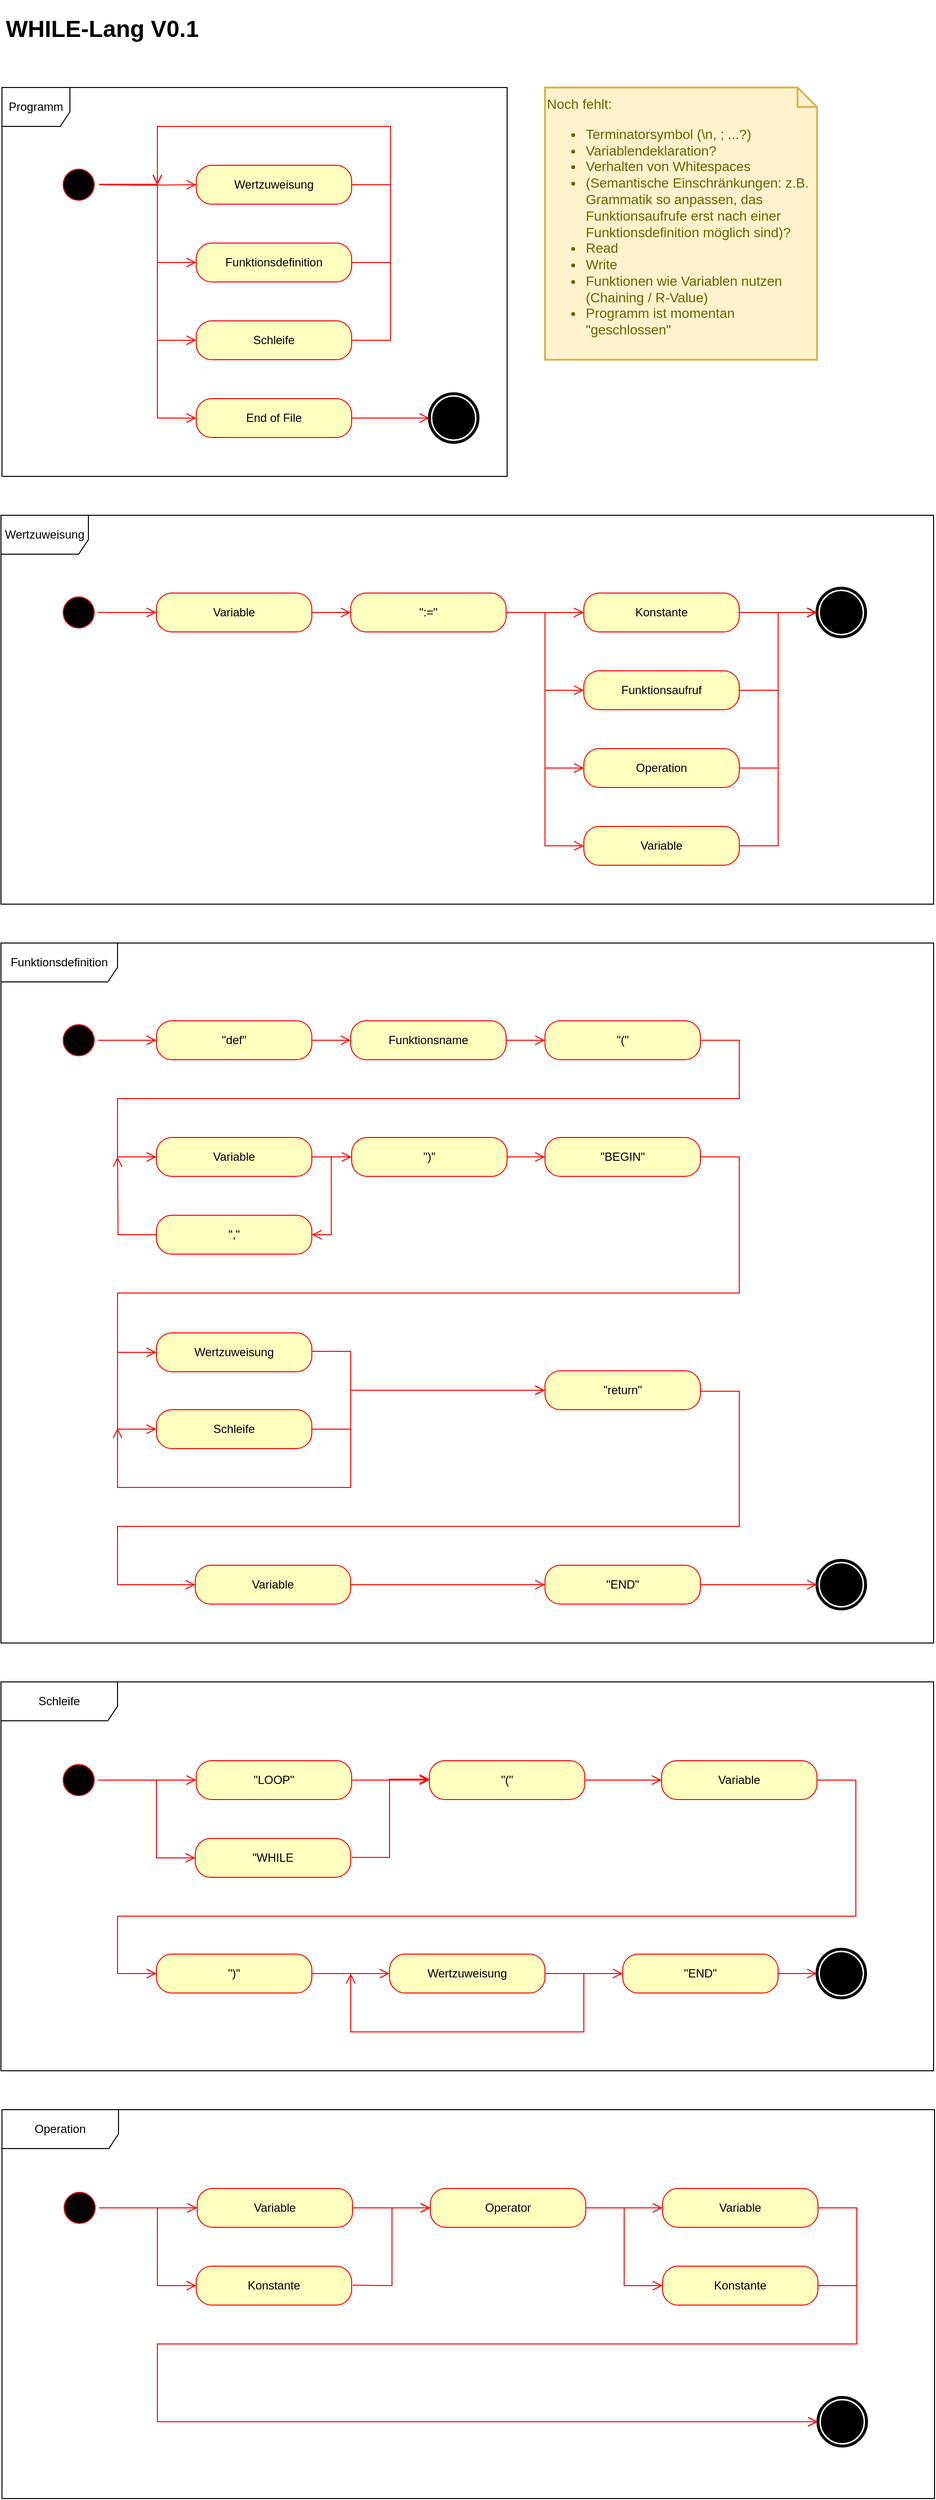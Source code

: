 <mxfile version="17.2.4" type="device"><diagram name="Page-1" id="58cdce13-f638-feb5-8d6f-7d28b1aa9fa0"><mxGraphModel dx="1422" dy="865" grid="1" gridSize="10" guides="1" tooltips="1" connect="1" arrows="1" fold="1" page="1" pageScale="1" pageWidth="1169" pageHeight="827" background="none" math="0" shadow="0"><root><mxCell id="0"/><mxCell id="1" parent="0"/><mxCell id="zh0tSow0Wh4niKtze_HO-33" value="&lt;div&gt;Programm&lt;/div&gt;" style="shape=umlFrame;whiteSpace=wrap;html=1;width=70;height=40;" parent="1" vertex="1"><mxGeometry x="121" y="120" width="520" height="400" as="geometry"/></mxCell><mxCell id="zh0tSow0Wh4niKtze_HO-47" value="Noch fehlt:&lt;ul&gt;&lt;li&gt;Terminatorsymbol (\n, ; ...?)&lt;/li&gt;&lt;li&gt;Variablendeklaration?&lt;/li&gt;&lt;li&gt;Verhalten von Whitespaces&lt;/li&gt;&lt;li&gt;(Semantische Einschränkungen: z.B. Grammatik so anpassen, das Funktionsaufrufe erst nach einer Funktionsdefinition möglich sind)?&lt;/li&gt;&lt;li&gt;Read&lt;/li&gt;&lt;li&gt;Write&lt;/li&gt;&lt;li&gt;Funktionen wie Variablen nutzen (Chaining / R-Value)&lt;/li&gt;&lt;li&gt;Programm ist momentan &quot;geschlossen&quot;&lt;br&gt;&lt;/li&gt;&lt;/ul&gt;" style="shape=note;strokeWidth=2;fontSize=14;size=20;whiteSpace=wrap;html=1;fillColor=#fff2cc;strokeColor=#d6b656;fontColor=#666600;align=left;" parent="1" vertex="1"><mxGeometry x="680" y="120" width="280" height="280" as="geometry"/></mxCell><mxCell id="zh0tSow0Wh4niKtze_HO-64" value="Wertzuweisung" style="shape=umlFrame;whiteSpace=wrap;html=1;width=90;height=40;" parent="1" vertex="1"><mxGeometry x="120" y="560" width="960" height="400" as="geometry"/></mxCell><mxCell id="zh0tSow0Wh4niKtze_HO-184" value="Operation" style="shape=umlFrame;whiteSpace=wrap;html=1;width=120;height=40;" parent="1" vertex="1"><mxGeometry x="121" y="2200" width="960" height="400" as="geometry"/></mxCell><mxCell id="4-tbesmoEf-cC088gbHO-1" value="Schleife" style="shape=umlFrame;whiteSpace=wrap;html=1;width=120;height=40;" parent="1" vertex="1"><mxGeometry x="120" y="1760" width="960" height="400" as="geometry"/></mxCell><mxCell id="4-tbesmoEf-cC088gbHO-8" value="Funktionsdefinition" style="shape=umlFrame;whiteSpace=wrap;html=1;width=120;height=40;" parent="1" vertex="1"><mxGeometry x="120" y="1000" width="960" height="720" as="geometry"/></mxCell><mxCell id="4-tbesmoEf-cC088gbHO-9" value="" style="ellipse;html=1;shape=startState;fillColor=#000000;strokeColor=#ff0000;rounded=1;shadow=0;comic=0;labelBackgroundColor=none;fontFamily=Verdana;fontSize=12;fontColor=#000000;align=center;direction=south;" parent="1" vertex="1"><mxGeometry x="180" y="1080" width="40" height="40" as="geometry"/></mxCell><mxCell id="4-tbesmoEf-cC088gbHO-10" value="&quot;def&quot;" style="rounded=1;whiteSpace=wrap;html=1;arcSize=40;fontColor=#000000;fillColor=#ffffc0;strokeColor=#ff0000;" parent="1" vertex="1"><mxGeometry x="280" y="1080" width="160" height="40" as="geometry"/></mxCell><mxCell id="4-tbesmoEf-cC088gbHO-11" value="" style="edgeStyle=orthogonalEdgeStyle;html=1;verticalAlign=bottom;endArrow=open;endSize=8;strokeColor=#ff0000;rounded=0;entryX=0;entryY=0.5;entryDx=0;entryDy=0;exitX=0.5;exitY=0;exitDx=0;exitDy=0;" parent="1" source="4-tbesmoEf-cC088gbHO-9" target="4-tbesmoEf-cC088gbHO-10" edge="1"><mxGeometry relative="1" as="geometry"><mxPoint x="370" y="1200" as="targetPoint"/><mxPoint x="250" y="1100" as="sourcePoint"/></mxGeometry></mxCell><mxCell id="4-tbesmoEf-cC088gbHO-12" value="Funktionsname" style="rounded=1;whiteSpace=wrap;html=1;arcSize=40;fontColor=#000000;fillColor=#ffffc0;strokeColor=#ff0000;" parent="1" vertex="1"><mxGeometry x="480" y="1080" width="160" height="40" as="geometry"/></mxCell><mxCell id="4-tbesmoEf-cC088gbHO-13" value="" style="edgeStyle=orthogonalEdgeStyle;html=1;verticalAlign=bottom;endArrow=open;endSize=8;strokeColor=#ff0000;rounded=0;entryX=0;entryY=0.5;entryDx=0;entryDy=0;exitX=1;exitY=0.5;exitDx=0;exitDy=0;" parent="1" source="4-tbesmoEf-cC088gbHO-10" target="4-tbesmoEf-cC088gbHO-12" edge="1"><mxGeometry relative="1" as="geometry"><mxPoint x="290" y="1110" as="targetPoint"/><mxPoint x="190" y="1110" as="sourcePoint"/></mxGeometry></mxCell><mxCell id="4-tbesmoEf-cC088gbHO-14" value="&quot;(&quot;" style="rounded=1;whiteSpace=wrap;html=1;arcSize=40;fontColor=#000000;fillColor=#ffffc0;strokeColor=#ff0000;" parent="1" vertex="1"><mxGeometry x="680" y="1080" width="160" height="40" as="geometry"/></mxCell><mxCell id="4-tbesmoEf-cC088gbHO-15" value="" style="edgeStyle=orthogonalEdgeStyle;html=1;verticalAlign=bottom;endArrow=open;endSize=8;strokeColor=#ff0000;rounded=0;entryX=0;entryY=0.5;entryDx=0;entryDy=0;exitX=1;exitY=0.5;exitDx=0;exitDy=0;" parent="1" source="4-tbesmoEf-cC088gbHO-12" target="4-tbesmoEf-cC088gbHO-14" edge="1"><mxGeometry relative="1" as="geometry"><mxPoint x="290" y="1110" as="targetPoint"/><mxPoint x="190" y="1110" as="sourcePoint"/></mxGeometry></mxCell><mxCell id="4-tbesmoEf-cC088gbHO-16" value="" style="edgeStyle=orthogonalEdgeStyle;html=1;verticalAlign=bottom;endArrow=open;endSize=8;strokeColor=#ff0000;rounded=0;entryX=0;entryY=0.5;entryDx=0;entryDy=0;exitX=1;exitY=0.5;exitDx=0;exitDy=0;" parent="1" source="4-tbesmoEf-cC088gbHO-14" edge="1"><mxGeometry relative="1" as="geometry"><mxPoint x="280" y="1220" as="targetPoint"/><mxPoint x="650" y="1110" as="sourcePoint"/><Array as="points"><mxPoint x="880" y="1100"/><mxPoint x="880" y="1160"/><mxPoint x="240" y="1160"/><mxPoint x="240" y="1220"/></Array></mxGeometry></mxCell><mxCell id="4-tbesmoEf-cC088gbHO-17" value="&quot;BEGIN&quot;" style="rounded=1;whiteSpace=wrap;html=1;arcSize=40;fontColor=#000000;fillColor=#ffffc0;strokeColor=#ff0000;" parent="1" vertex="1"><mxGeometry x="680" y="1200" width="160" height="40" as="geometry"/></mxCell><mxCell id="4-tbesmoEf-cC088gbHO-18" value="Wertzuweisung" style="rounded=1;whiteSpace=wrap;html=1;arcSize=40;fontColor=#000000;fillColor=#ffffc0;strokeColor=#ff0000;" parent="1" vertex="1"><mxGeometry x="280" y="1401" width="160" height="40" as="geometry"/></mxCell><mxCell id="4-tbesmoEf-cC088gbHO-19" value="&quot;END&quot;" style="rounded=1;whiteSpace=wrap;html=1;arcSize=40;fontColor=#000000;fillColor=#ffffc0;strokeColor=#ff0000;" parent="1" vertex="1"><mxGeometry x="680" y="1640" width="160" height="40" as="geometry"/></mxCell><mxCell id="4-tbesmoEf-cC088gbHO-20" value="" style="edgeStyle=orthogonalEdgeStyle;html=1;verticalAlign=bottom;endArrow=open;endSize=8;strokeColor=#ff0000;rounded=0;entryX=0;entryY=0.5;entryDx=0;entryDy=0;exitX=1;exitY=0.5;exitDx=0;exitDy=0;" parent="1" source="4-tbesmoEf-cC088gbHO-17" target="4-tbesmoEf-cC088gbHO-18" edge="1"><mxGeometry relative="1" as="geometry"><mxPoint x="690" y="1190" as="targetPoint"/><mxPoint x="650" y="1190" as="sourcePoint"/><Array as="points"><mxPoint x="880" y="1220"/><mxPoint x="880" y="1360"/><mxPoint x="240" y="1360"/><mxPoint x="240" y="1421"/></Array></mxGeometry></mxCell><mxCell id="4-tbesmoEf-cC088gbHO-21" value="Schleife" style="rounded=1;whiteSpace=wrap;html=1;arcSize=40;fontColor=#000000;fillColor=#ffffc0;strokeColor=#ff0000;" parent="1" vertex="1"><mxGeometry x="280" y="1480" width="160" height="40" as="geometry"/></mxCell><mxCell id="4-tbesmoEf-cC088gbHO-22" value="" style="edgeStyle=orthogonalEdgeStyle;html=1;verticalAlign=bottom;endArrow=open;endSize=8;strokeColor=#ff0000;rounded=0;entryX=0;entryY=0.5;entryDx=0;entryDy=0;exitX=1;exitY=0.5;exitDx=0;exitDy=0;" parent="1" source="4-tbesmoEf-cC088gbHO-17" target="4-tbesmoEf-cC088gbHO-21" edge="1"><mxGeometry relative="1" as="geometry"><mxPoint x="280" y="1421" as="targetPoint"/><mxPoint x="641" y="1300" as="sourcePoint"/><Array as="points"><mxPoint x="880" y="1220"/><mxPoint x="880" y="1360"/><mxPoint x="240" y="1360"/><mxPoint x="240" y="1500"/></Array></mxGeometry></mxCell><mxCell id="4-tbesmoEf-cC088gbHO-23" value="" style="points=[[0.145,0.145,0],[0.5,0,0],[0.855,0.145,0],[1,0.5,0],[0.855,0.855,0],[0.5,1,0],[0.145,0.855,0],[0,0.5,0]];shape=mxgraph.bpmn.event;html=1;verticalLabelPosition=bottom;labelBackgroundColor=#ffffff;verticalAlign=top;align=center;perimeter=ellipsePerimeter;outlineConnect=0;aspect=fixed;outline=end;symbol=terminate;" parent="1" vertex="1"><mxGeometry x="960" y="1635" width="50" height="50" as="geometry"/></mxCell><mxCell id="4-tbesmoEf-cC088gbHO-24" value="" style="edgeStyle=orthogonalEdgeStyle;html=1;verticalAlign=bottom;endArrow=open;endSize=8;strokeColor=#ff0000;rounded=0;exitX=1;exitY=0.5;exitDx=0;exitDy=0;entryX=0;entryY=0.5;entryDx=0;entryDy=0;" parent="1" source="4-tbesmoEf-cC088gbHO-18" target="4-tbesmoEf-cC088gbHO-30" edge="1"><mxGeometry relative="1" as="geometry"><mxPoint x="520" y="1460" as="targetPoint"/><mxPoint x="621" y="1550" as="sourcePoint"/><Array as="points"><mxPoint x="440" y="1420"/><mxPoint x="480" y="1420"/><mxPoint x="480" y="1460"/></Array></mxGeometry></mxCell><mxCell id="4-tbesmoEf-cC088gbHO-25" value="" style="edgeStyle=orthogonalEdgeStyle;html=1;verticalAlign=bottom;endArrow=open;endSize=8;strokeColor=#ff0000;rounded=0;exitX=1;exitY=0.5;exitDx=0;exitDy=0;entryX=0;entryY=0.5;entryDx=0;entryDy=0;" parent="1" source="4-tbesmoEf-cC088gbHO-21" target="4-tbesmoEf-cC088gbHO-30" edge="1"><mxGeometry relative="1" as="geometry"><mxPoint x="520" y="1461" as="targetPoint"/><mxPoint x="440" y="1422" as="sourcePoint"/><Array as="points"><mxPoint x="480" y="1500"/><mxPoint x="480" y="1460"/></Array></mxGeometry></mxCell><mxCell id="4-tbesmoEf-cC088gbHO-26" value="" style="edgeStyle=orthogonalEdgeStyle;html=1;verticalAlign=bottom;endArrow=open;endSize=8;strokeColor=#ff0000;rounded=0;" parent="1" edge="1"><mxGeometry relative="1" as="geometry"><mxPoint x="240" y="1499" as="targetPoint"/><mxPoint x="480" y="1499" as="sourcePoint"/><Array as="points"><mxPoint x="480" y="1500"/><mxPoint x="480" y="1560"/><mxPoint x="240" y="1560"/></Array></mxGeometry></mxCell><mxCell id="4-tbesmoEf-cC088gbHO-27" value="" style="edgeStyle=orthogonalEdgeStyle;html=1;verticalAlign=bottom;endArrow=open;endSize=8;strokeColor=#ff0000;rounded=0;exitX=1;exitY=0.5;exitDx=0;exitDy=0;entryX=0;entryY=0.5;entryDx=0;entryDy=0;entryPerimeter=0;" parent="1" source="4-tbesmoEf-cC088gbHO-19" target="4-tbesmoEf-cC088gbHO-23" edge="1"><mxGeometry relative="1" as="geometry"><mxPoint x="490" y="1310" as="targetPoint"/><mxPoint x="450" y="1310" as="sourcePoint"/><Array as="points"><mxPoint x="840" y="1660"/></Array></mxGeometry></mxCell><mxCell id="4-tbesmoEf-cC088gbHO-28" value="Variable" style="rounded=1;whiteSpace=wrap;html=1;arcSize=40;fontColor=#000000;fillColor=#ffffc0;strokeColor=#ff0000;" parent="1" vertex="1"><mxGeometry x="280" y="1200" width="160" height="40" as="geometry"/></mxCell><mxCell id="4-tbesmoEf-cC088gbHO-29" value="" style="edgeStyle=orthogonalEdgeStyle;html=1;verticalAlign=bottom;endArrow=open;endSize=8;strokeColor=#ff0000;rounded=0;exitX=1;exitY=0.5;exitDx=0;exitDy=0;entryX=0;entryY=0.5;entryDx=0;entryDy=0;" parent="1" source="4-tbesmoEf-cC088gbHO-28" target="4-tbesmoEf-cC088gbHO-37" edge="1"><mxGeometry relative="1" as="geometry"><mxPoint x="530" y="1290" as="targetPoint"/><mxPoint x="450" y="1310" as="sourcePoint"/><Array as="points"/></mxGeometry></mxCell><mxCell id="4-tbesmoEf-cC088gbHO-30" value="&quot;return&quot;" style="rounded=1;whiteSpace=wrap;html=1;arcSize=40;fontColor=#000000;fillColor=#ffffc0;strokeColor=#ff0000;" parent="1" vertex="1"><mxGeometry x="680" y="1440" width="160" height="40" as="geometry"/></mxCell><mxCell id="4-tbesmoEf-cC088gbHO-31" value="" style="edgeStyle=orthogonalEdgeStyle;html=1;verticalAlign=bottom;endArrow=open;endSize=8;strokeColor=#ff0000;rounded=0;exitX=1;exitY=0.5;exitDx=0;exitDy=0;entryX=0;entryY=0.5;entryDx=0;entryDy=0;" parent="1" source="4-tbesmoEf-cC088gbHO-30" target="4-tbesmoEf-cC088gbHO-32" edge="1"><mxGeometry relative="1" as="geometry"><mxPoint x="690" y="1310" as="targetPoint"/><mxPoint x="450" y="1310" as="sourcePoint"/><Array as="points"><mxPoint x="840" y="1461"/><mxPoint x="880" y="1461"/><mxPoint x="880" y="1600"/><mxPoint x="240" y="1600"/><mxPoint x="240" y="1660"/></Array></mxGeometry></mxCell><mxCell id="4-tbesmoEf-cC088gbHO-32" value="Variable" style="rounded=1;whiteSpace=wrap;html=1;arcSize=40;fontColor=#000000;fillColor=#ffffc0;strokeColor=#ff0000;" parent="1" vertex="1"><mxGeometry x="320" y="1640" width="160" height="40" as="geometry"/></mxCell><mxCell id="4-tbesmoEf-cC088gbHO-33" value="" style="edgeStyle=orthogonalEdgeStyle;html=1;verticalAlign=bottom;endArrow=open;endSize=8;strokeColor=#ff0000;rounded=0;exitX=1;exitY=0.5;exitDx=0;exitDy=0;entryX=0;entryY=0.5;entryDx=0;entryDy=0;" parent="1" source="4-tbesmoEf-cC088gbHO-32" target="4-tbesmoEf-cC088gbHO-19" edge="1"><mxGeometry relative="1" as="geometry"><mxPoint x="970" y="1670" as="targetPoint"/><mxPoint x="850" y="1670" as="sourcePoint"/><Array as="points"><mxPoint x="580" y="1660"/><mxPoint x="580" y="1660"/></Array></mxGeometry></mxCell><mxCell id="4-tbesmoEf-cC088gbHO-34" value="&quot;,&quot;" style="rounded=1;whiteSpace=wrap;html=1;arcSize=40;fontColor=#000000;fillColor=#ffffc0;strokeColor=#ff0000;" parent="1" vertex="1"><mxGeometry x="280" y="1280" width="160" height="40" as="geometry"/></mxCell><mxCell id="4-tbesmoEf-cC088gbHO-35" value="" style="edgeStyle=orthogonalEdgeStyle;html=1;verticalAlign=bottom;endArrow=open;endSize=8;strokeColor=#ff0000;rounded=0;exitX=1;exitY=0.5;exitDx=0;exitDy=0;entryX=1;entryY=0.5;entryDx=0;entryDy=0;" parent="1" source="4-tbesmoEf-cC088gbHO-28" target="4-tbesmoEf-cC088gbHO-34" edge="1"><mxGeometry relative="1" as="geometry"><mxPoint x="680" y="1300" as="targetPoint"/><mxPoint x="420" y="1220" as="sourcePoint"/><Array as="points"><mxPoint x="460" y="1220"/><mxPoint x="460" y="1300"/></Array></mxGeometry></mxCell><mxCell id="4-tbesmoEf-cC088gbHO-36" value="" style="edgeStyle=orthogonalEdgeStyle;html=1;verticalAlign=bottom;endArrow=open;endSize=8;strokeColor=#ff0000;rounded=0;exitX=0;exitY=0.5;exitDx=0;exitDy=0;" parent="1" source="4-tbesmoEf-cC088gbHO-34" edge="1"><mxGeometry relative="1" as="geometry"><mxPoint x="240" y="1220" as="targetPoint"/><mxPoint x="450" y="1110" as="sourcePoint"/></mxGeometry></mxCell><mxCell id="4-tbesmoEf-cC088gbHO-37" value="&quot;)&quot;" style="rounded=1;whiteSpace=wrap;html=1;arcSize=40;fontColor=#000000;fillColor=#ffffc0;strokeColor=#ff0000;" parent="1" vertex="1"><mxGeometry x="481" y="1200" width="160" height="40" as="geometry"/></mxCell><mxCell id="4-tbesmoEf-cC088gbHO-38" value="" style="edgeStyle=orthogonalEdgeStyle;html=1;verticalAlign=bottom;endArrow=open;endSize=8;strokeColor=#ff0000;rounded=0;entryX=0;entryY=0.5;entryDx=0;entryDy=0;exitX=1;exitY=0.5;exitDx=0;exitDy=0;" parent="1" source="4-tbesmoEf-cC088gbHO-37" target="4-tbesmoEf-cC088gbHO-17" edge="1"><mxGeometry relative="1" as="geometry"><mxPoint x="290" y="1110" as="targetPoint"/><mxPoint x="230" y="1110" as="sourcePoint"/></mxGeometry></mxCell><mxCell id="4-tbesmoEf-cC088gbHO-39" value="" style="ellipse;html=1;shape=startState;fillColor=#000000;strokeColor=#ff0000;rounded=1;shadow=0;comic=0;labelBackgroundColor=none;fontFamily=Verdana;fontSize=12;fontColor=#000000;align=center;direction=south;" parent="1" vertex="1"><mxGeometry x="180" y="640" width="40" height="40" as="geometry"/></mxCell><mxCell id="4-tbesmoEf-cC088gbHO-40" value="Variable" style="rounded=1;whiteSpace=wrap;html=1;arcSize=40;fontColor=#000000;fillColor=#ffffc0;strokeColor=#ff0000;" parent="1" vertex="1"><mxGeometry x="280" y="640" width="160" height="40" as="geometry"/></mxCell><mxCell id="4-tbesmoEf-cC088gbHO-41" value="" style="edgeStyle=orthogonalEdgeStyle;html=1;verticalAlign=bottom;endArrow=open;endSize=8;strokeColor=#ff0000;rounded=0;entryX=0;entryY=0.5;entryDx=0;entryDy=0;exitX=0.5;exitY=0;exitDx=0;exitDy=0;" parent="1" source="4-tbesmoEf-cC088gbHO-39" target="4-tbesmoEf-cC088gbHO-40" edge="1"><mxGeometry relative="1" as="geometry"><mxPoint x="370" y="760" as="targetPoint"/><mxPoint x="250" y="660" as="sourcePoint"/></mxGeometry></mxCell><mxCell id="4-tbesmoEf-cC088gbHO-42" value="" style="points=[[0.145,0.145,0],[0.5,0,0],[0.855,0.145,0],[1,0.5,0],[0.855,0.855,0],[0.5,1,0],[0.145,0.855,0],[0,0.5,0]];shape=mxgraph.bpmn.event;html=1;verticalLabelPosition=bottom;labelBackgroundColor=#ffffff;verticalAlign=top;align=center;perimeter=ellipsePerimeter;outlineConnect=0;aspect=fixed;outline=end;symbol=terminate;" parent="1" vertex="1"><mxGeometry x="960" y="635" width="50" height="50" as="geometry"/></mxCell><mxCell id="4-tbesmoEf-cC088gbHO-43" value="&quot;:=&quot;" style="rounded=1;whiteSpace=wrap;html=1;arcSize=40;fontColor=#000000;fillColor=#ffffc0;strokeColor=#ff0000;" parent="1" vertex="1"><mxGeometry x="480" y="640" width="160" height="40" as="geometry"/></mxCell><mxCell id="4-tbesmoEf-cC088gbHO-44" value="" style="edgeStyle=orthogonalEdgeStyle;html=1;verticalAlign=bottom;endArrow=open;endSize=8;strokeColor=#ff0000;rounded=0;entryX=0;entryY=0.5;entryDx=0;entryDy=0;exitX=1;exitY=0.5;exitDx=0;exitDy=0;" parent="1" source="4-tbesmoEf-cC088gbHO-40" target="4-tbesmoEf-cC088gbHO-43" edge="1"><mxGeometry relative="1" as="geometry"><mxPoint x="290" y="670" as="targetPoint"/><mxPoint x="190" y="670" as="sourcePoint"/></mxGeometry></mxCell><mxCell id="4-tbesmoEf-cC088gbHO-45" value="Konstante" style="rounded=1;whiteSpace=wrap;html=1;arcSize=40;fontColor=#000000;fillColor=#ffffc0;strokeColor=#ff0000;" parent="1" vertex="1"><mxGeometry x="720" y="640" width="160" height="40" as="geometry"/></mxCell><mxCell id="4-tbesmoEf-cC088gbHO-46" value="Funktionsaufruf" style="rounded=1;whiteSpace=wrap;html=1;arcSize=40;fontColor=#000000;fillColor=#ffffc0;strokeColor=#ff0000;" parent="1" vertex="1"><mxGeometry x="720" y="720" width="160" height="40" as="geometry"/></mxCell><mxCell id="4-tbesmoEf-cC088gbHO-47" value="Operation" style="rounded=1;whiteSpace=wrap;html=1;arcSize=40;fontColor=#000000;fillColor=#ffffc0;strokeColor=#ff0000;" parent="1" vertex="1"><mxGeometry x="720" y="800" width="160" height="40" as="geometry"/></mxCell><mxCell id="4-tbesmoEf-cC088gbHO-48" value="" style="edgeStyle=orthogonalEdgeStyle;html=1;verticalAlign=bottom;endArrow=open;endSize=8;strokeColor=#ff0000;rounded=0;entryX=0;entryY=0.5;entryDx=0;entryDy=0;exitX=1;exitY=0.5;exitDx=0;exitDy=0;" parent="1" source="4-tbesmoEf-cC088gbHO-43" target="4-tbesmoEf-cC088gbHO-45" edge="1"><mxGeometry relative="1" as="geometry"><mxPoint x="290" y="670" as="targetPoint"/><mxPoint x="190" y="670" as="sourcePoint"/></mxGeometry></mxCell><mxCell id="4-tbesmoEf-cC088gbHO-49" value="" style="edgeStyle=orthogonalEdgeStyle;html=1;verticalAlign=bottom;endArrow=open;endSize=8;strokeColor=#ff0000;rounded=0;entryX=0;entryY=0.5;entryDx=0;entryDy=0;exitX=1;exitY=0.5;exitDx=0;exitDy=0;" parent="1" source="4-tbesmoEf-cC088gbHO-43" target="4-tbesmoEf-cC088gbHO-46" edge="1"><mxGeometry relative="1" as="geometry"><mxPoint x="730" y="670" as="targetPoint"/><mxPoint x="650" y="670" as="sourcePoint"/></mxGeometry></mxCell><mxCell id="4-tbesmoEf-cC088gbHO-50" value="" style="edgeStyle=orthogonalEdgeStyle;html=1;verticalAlign=bottom;endArrow=open;endSize=8;strokeColor=#ff0000;rounded=0;entryX=0;entryY=0.5;entryDx=0;entryDy=0;exitX=1;exitY=0.5;exitDx=0;exitDy=0;" parent="1" source="4-tbesmoEf-cC088gbHO-43" target="4-tbesmoEf-cC088gbHO-47" edge="1"><mxGeometry relative="1" as="geometry"><mxPoint x="730" y="750" as="targetPoint"/><mxPoint x="650" y="670" as="sourcePoint"/></mxGeometry></mxCell><mxCell id="4-tbesmoEf-cC088gbHO-51" value="" style="edgeStyle=orthogonalEdgeStyle;html=1;verticalAlign=bottom;endArrow=open;endSize=8;strokeColor=#ff0000;rounded=0;entryX=0;entryY=0.5;entryDx=0;entryDy=0;exitX=1;exitY=0.5;exitDx=0;exitDy=0;entryPerimeter=0;" parent="1" source="4-tbesmoEf-cC088gbHO-45" target="4-tbesmoEf-cC088gbHO-42" edge="1"><mxGeometry relative="1" as="geometry"><mxPoint x="730" y="830" as="targetPoint"/><mxPoint x="650" y="670" as="sourcePoint"/></mxGeometry></mxCell><mxCell id="4-tbesmoEf-cC088gbHO-52" value="" style="edgeStyle=orthogonalEdgeStyle;html=1;verticalAlign=bottom;endArrow=open;endSize=8;strokeColor=#ff0000;rounded=0;entryX=0;entryY=0.5;entryDx=0;entryDy=0;exitX=1;exitY=0.5;exitDx=0;exitDy=0;entryPerimeter=0;" parent="1" source="4-tbesmoEf-cC088gbHO-46" target="4-tbesmoEf-cC088gbHO-42" edge="1"><mxGeometry relative="1" as="geometry"><mxPoint x="970" y="670" as="targetPoint"/><mxPoint x="890" y="670" as="sourcePoint"/></mxGeometry></mxCell><mxCell id="4-tbesmoEf-cC088gbHO-53" value="" style="edgeStyle=orthogonalEdgeStyle;html=1;verticalAlign=bottom;endArrow=open;endSize=8;strokeColor=#ff0000;rounded=0;entryX=0;entryY=0.5;entryDx=0;entryDy=0;exitX=1;exitY=0.5;exitDx=0;exitDy=0;entryPerimeter=0;" parent="1" source="4-tbesmoEf-cC088gbHO-47" target="4-tbesmoEf-cC088gbHO-42" edge="1"><mxGeometry relative="1" as="geometry"><mxPoint x="970" y="670" as="targetPoint"/><mxPoint x="890" y="750" as="sourcePoint"/></mxGeometry></mxCell><mxCell id="4-tbesmoEf-cC088gbHO-54" value="Variable" style="rounded=1;whiteSpace=wrap;html=1;arcSize=40;fontColor=#000000;fillColor=#ffffc0;strokeColor=#ff0000;" parent="1" vertex="1"><mxGeometry x="720" y="880" width="160" height="40" as="geometry"/></mxCell><mxCell id="4-tbesmoEf-cC088gbHO-55" value="" style="edgeStyle=orthogonalEdgeStyle;html=1;verticalAlign=bottom;endArrow=open;endSize=8;strokeColor=#ff0000;rounded=0;entryX=0;entryY=0.5;entryDx=0;entryDy=0;exitX=1;exitY=0.5;exitDx=0;exitDy=0;" parent="1" source="4-tbesmoEf-cC088gbHO-43" target="4-tbesmoEf-cC088gbHO-54" edge="1"><mxGeometry relative="1" as="geometry"><mxPoint x="730" y="830" as="targetPoint"/><mxPoint x="650" y="670" as="sourcePoint"/></mxGeometry></mxCell><mxCell id="4-tbesmoEf-cC088gbHO-56" value="" style="edgeStyle=orthogonalEdgeStyle;html=1;verticalAlign=bottom;endArrow=open;endSize=8;strokeColor=#ff0000;rounded=0;entryX=0;entryY=0.5;entryDx=0;entryDy=0;exitX=1;exitY=0.5;exitDx=0;exitDy=0;entryPerimeter=0;" parent="1" source="4-tbesmoEf-cC088gbHO-54" target="4-tbesmoEf-cC088gbHO-42" edge="1"><mxGeometry relative="1" as="geometry"><mxPoint x="730" y="910" as="targetPoint"/><mxPoint x="650" y="670" as="sourcePoint"/><Array as="points"><mxPoint x="920" y="900"/><mxPoint x="920" y="660"/></Array></mxGeometry></mxCell><mxCell id="4-tbesmoEf-cC088gbHO-57" value="" style="ellipse;html=1;shape=startState;fillColor=#000000;strokeColor=#ff0000;rounded=1;shadow=0;comic=0;labelBackgroundColor=none;fontFamily=Verdana;fontSize=12;fontColor=#000000;align=center;direction=south;" parent="1" vertex="1"><mxGeometry x="180" y="200" width="40" height="40" as="geometry"/></mxCell><mxCell id="4-tbesmoEf-cC088gbHO-58" value="&lt;div&gt;Wertzuweisung&lt;/div&gt;" style="rounded=1;whiteSpace=wrap;html=1;arcSize=40;fontColor=#000000;fillColor=#ffffc0;strokeColor=#ff0000;" parent="1" vertex="1"><mxGeometry x="321" y="200" width="160" height="40" as="geometry"/></mxCell><mxCell id="4-tbesmoEf-cC088gbHO-59" value="" style="edgeStyle=orthogonalEdgeStyle;html=1;verticalAlign=bottom;endArrow=open;endSize=8;strokeColor=#ff0000;rounded=0;entryX=0;entryY=0.5;entryDx=0;entryDy=0;" parent="1" target="4-tbesmoEf-cC088gbHO-58" edge="1"><mxGeometry relative="1" as="geometry"><mxPoint x="361" y="320" as="targetPoint"/><mxPoint x="221" y="220" as="sourcePoint"/></mxGeometry></mxCell><mxCell id="4-tbesmoEf-cC088gbHO-60" value="Funktionsdefinition" style="rounded=1;whiteSpace=wrap;html=1;arcSize=40;fontColor=#000000;fillColor=#ffffc0;strokeColor=#ff0000;" parent="1" vertex="1"><mxGeometry x="321" y="280" width="160" height="40" as="geometry"/></mxCell><mxCell id="4-tbesmoEf-cC088gbHO-61" value="End of File" style="rounded=1;whiteSpace=wrap;html=1;arcSize=40;fontColor=#000000;fillColor=#ffffc0;strokeColor=#ff0000;" parent="1" vertex="1"><mxGeometry x="321" y="440" width="160" height="40" as="geometry"/></mxCell><mxCell id="4-tbesmoEf-cC088gbHO-62" value="" style="edgeStyle=orthogonalEdgeStyle;html=1;verticalAlign=bottom;endArrow=open;endSize=8;strokeColor=#ff0000;rounded=0;entryX=0;entryY=0.5;entryDx=0;entryDy=0;" parent="1" target="4-tbesmoEf-cC088gbHO-60" edge="1"><mxGeometry relative="1" as="geometry"><mxPoint x="312" y="300" as="targetPoint"/><mxPoint x="221" y="219.5" as="sourcePoint"/><Array as="points"><mxPoint x="281" y="220"/><mxPoint x="281" y="300"/></Array></mxGeometry></mxCell><mxCell id="4-tbesmoEf-cC088gbHO-63" value="" style="edgeStyle=orthogonalEdgeStyle;html=1;verticalAlign=bottom;endArrow=open;endSize=8;strokeColor=#ff0000;rounded=0;entryX=0;entryY=0.5;entryDx=0;entryDy=0;" parent="1" target="4-tbesmoEf-cC088gbHO-61" edge="1"><mxGeometry relative="1" as="geometry"><mxPoint x="321" y="300.5" as="targetPoint"/><mxPoint x="221" y="220" as="sourcePoint"/><Array as="points"><mxPoint x="281" y="220"/><mxPoint x="281" y="460"/></Array></mxGeometry></mxCell><mxCell id="4-tbesmoEf-cC088gbHO-64" value="" style="points=[[0.145,0.145,0],[0.5,0,0],[0.855,0.145,0],[1,0.5,0],[0.855,0.855,0],[0.5,1,0],[0.145,0.855,0],[0,0.5,0]];shape=mxgraph.bpmn.event;html=1;verticalLabelPosition=bottom;labelBackgroundColor=#ffffff;verticalAlign=top;align=center;perimeter=ellipsePerimeter;outlineConnect=0;aspect=fixed;outline=end;symbol=terminate;" parent="1" vertex="1"><mxGeometry x="561" y="435" width="50" height="50" as="geometry"/></mxCell><mxCell id="4-tbesmoEf-cC088gbHO-65" value="" style="edgeStyle=orthogonalEdgeStyle;html=1;verticalAlign=bottom;endArrow=open;endSize=8;strokeColor=#ff0000;rounded=0;entryX=0;entryY=0.5;entryDx=0;entryDy=0;entryPerimeter=0;exitX=1;exitY=0.5;exitDx=0;exitDy=0;" parent="1" source="4-tbesmoEf-cC088gbHO-61" target="4-tbesmoEf-cC088gbHO-64" edge="1"><mxGeometry relative="1" as="geometry"><mxPoint x="581" y="454.5" as="targetPoint"/><mxPoint x="481" y="455" as="sourcePoint"/></mxGeometry></mxCell><mxCell id="4-tbesmoEf-cC088gbHO-66" value="" style="edgeStyle=orthogonalEdgeStyle;html=1;verticalAlign=bottom;endArrow=open;endSize=8;strokeColor=#ff0000;rounded=0;" parent="1" edge="1"><mxGeometry relative="1" as="geometry"><mxPoint x="281" y="220" as="targetPoint"/><mxPoint x="481" y="300" as="sourcePoint"/><Array as="points"><mxPoint x="521" y="300"/><mxPoint x="521" y="160"/><mxPoint x="281" y="160"/></Array></mxGeometry></mxCell><mxCell id="4-tbesmoEf-cC088gbHO-67" value="" style="edgeStyle=orthogonalEdgeStyle;html=1;verticalAlign=bottom;endArrow=open;endSize=8;strokeColor=#ff0000;rounded=0;exitX=1;exitY=0.5;exitDx=0;exitDy=0;" parent="1" source="4-tbesmoEf-cC088gbHO-58" edge="1"><mxGeometry relative="1" as="geometry"><mxPoint x="281" y="220" as="targetPoint"/><mxPoint x="481" y="300" as="sourcePoint"/><Array as="points"><mxPoint x="521" y="220"/><mxPoint x="521" y="160"/><mxPoint x="281" y="160"/></Array></mxGeometry></mxCell><mxCell id="4-tbesmoEf-cC088gbHO-68" value="Schleife" style="rounded=1;whiteSpace=wrap;html=1;arcSize=40;fontColor=#000000;fillColor=#ffffc0;strokeColor=#ff0000;" parent="1" vertex="1"><mxGeometry x="321" y="360" width="160" height="40" as="geometry"/></mxCell><mxCell id="4-tbesmoEf-cC088gbHO-69" value="" style="edgeStyle=orthogonalEdgeStyle;html=1;verticalAlign=bottom;endArrow=open;endSize=8;strokeColor=#ff0000;rounded=0;entryX=0;entryY=0.5;entryDx=0;entryDy=0;" parent="1" target="4-tbesmoEf-cC088gbHO-68" edge="1"><mxGeometry relative="1" as="geometry"><mxPoint x="321" y="460" as="targetPoint"/><mxPoint x="221" y="220" as="sourcePoint"/><Array as="points"><mxPoint x="281" y="220"/><mxPoint x="281" y="380"/></Array></mxGeometry></mxCell><mxCell id="4-tbesmoEf-cC088gbHO-70" value="" style="edgeStyle=orthogonalEdgeStyle;html=1;verticalAlign=bottom;endArrow=open;endSize=8;strokeColor=#ff0000;rounded=0;exitX=1;exitY=0.5;exitDx=0;exitDy=0;" parent="1" source="4-tbesmoEf-cC088gbHO-68" edge="1"><mxGeometry relative="1" as="geometry"><mxPoint x="281" y="220" as="targetPoint"/><mxPoint x="481" y="300" as="sourcePoint"/><Array as="points"><mxPoint x="521" y="380"/><mxPoint x="521" y="160"/><mxPoint x="281" y="160"/></Array></mxGeometry></mxCell><mxCell id="4-tbesmoEf-cC088gbHO-71" value="" style="ellipse;html=1;shape=startState;fillColor=#000000;strokeColor=#ff0000;rounded=1;shadow=0;comic=0;labelBackgroundColor=none;fontFamily=Verdana;fontSize=12;fontColor=#000000;align=center;direction=south;" parent="1" vertex="1"><mxGeometry x="180" y="1841" width="40" height="40" as="geometry"/></mxCell><mxCell id="4-tbesmoEf-cC088gbHO-72" value="&quot;LOOP&quot;" style="rounded=1;whiteSpace=wrap;html=1;arcSize=40;fontColor=#000000;fillColor=#ffffc0;strokeColor=#ff0000;" parent="1" vertex="1"><mxGeometry x="321" y="1841" width="160" height="40" as="geometry"/></mxCell><mxCell id="4-tbesmoEf-cC088gbHO-73" value="" style="edgeStyle=orthogonalEdgeStyle;html=1;verticalAlign=bottom;endArrow=open;endSize=8;strokeColor=#ff0000;rounded=0;entryX=0;entryY=0.5;entryDx=0;entryDy=0;exitX=0.5;exitY=0;exitDx=0;exitDy=0;" parent="1" source="4-tbesmoEf-cC088gbHO-71" target="4-tbesmoEf-cC088gbHO-72" edge="1"><mxGeometry relative="1" as="geometry"><mxPoint x="370" y="1961" as="targetPoint"/><mxPoint x="250" y="1861" as="sourcePoint"/></mxGeometry></mxCell><mxCell id="4-tbesmoEf-cC088gbHO-74" value="&quot;WHILE" style="rounded=1;whiteSpace=wrap;html=1;arcSize=40;fontColor=#000000;fillColor=#ffffc0;strokeColor=#ff0000;" parent="1" vertex="1"><mxGeometry x="320" y="1921" width="160" height="40" as="geometry"/></mxCell><mxCell id="4-tbesmoEf-cC088gbHO-75" value="" style="edgeStyle=orthogonalEdgeStyle;html=1;verticalAlign=bottom;endArrow=open;endSize=8;strokeColor=#ff0000;rounded=0;entryX=0;entryY=0.5;entryDx=0;entryDy=0;" parent="1" target="4-tbesmoEf-cC088gbHO-74" edge="1"><mxGeometry relative="1" as="geometry"><mxPoint x="290" y="1871" as="targetPoint"/><mxPoint x="220" y="1861" as="sourcePoint"/><Array as="points"><mxPoint x="280" y="1861"/><mxPoint x="280" y="1941"/></Array></mxGeometry></mxCell><mxCell id="4-tbesmoEf-cC088gbHO-76" value="" style="edgeStyle=orthogonalEdgeStyle;html=1;verticalAlign=bottom;endArrow=open;endSize=8;strokeColor=#ff0000;rounded=0;entryX=0;entryY=0.5;entryDx=0;entryDy=0;exitX=1;exitY=0.5;exitDx=0;exitDy=0;" parent="1" source="4-tbesmoEf-cC088gbHO-72" target="4-tbesmoEf-cC088gbHO-77" edge="1"><mxGeometry relative="1" as="geometry"><mxPoint x="560" y="1902" as="targetPoint"/><mxPoint x="230" y="1871" as="sourcePoint"/></mxGeometry></mxCell><mxCell id="4-tbesmoEf-cC088gbHO-77" value="&quot;(&quot;" style="rounded=1;whiteSpace=wrap;html=1;arcSize=40;fontColor=#000000;fillColor=#ffffc0;strokeColor=#ff0000;" parent="1" vertex="1"><mxGeometry x="561" y="1841" width="160" height="40" as="geometry"/></mxCell><mxCell id="4-tbesmoEf-cC088gbHO-79" value="" style="edgeStyle=orthogonalEdgeStyle;html=1;verticalAlign=bottom;endArrow=open;endSize=8;strokeColor=#ff0000;rounded=0;exitX=1;exitY=0.5;exitDx=0;exitDy=0;" parent="1" edge="1"><mxGeometry relative="1" as="geometry"><mxPoint x="561" y="1860" as="targetPoint"/><mxPoint x="481" y="1940.5" as="sourcePoint"/><Array as="points"><mxPoint x="520" y="1941"/><mxPoint x="520" y="1860"/></Array></mxGeometry></mxCell><mxCell id="4-tbesmoEf-cC088gbHO-81" value="" style="edgeStyle=orthogonalEdgeStyle;html=1;verticalAlign=bottom;endArrow=open;endSize=8;strokeColor=#ff0000;rounded=0;entryX=0;entryY=0.5;entryDx=0;entryDy=0;exitX=1;exitY=0.5;exitDx=0;exitDy=0;" parent="1" source="4-tbesmoEf-cC088gbHO-77" edge="1"><mxGeometry relative="1" as="geometry"><mxPoint x="800" y="1861" as="targetPoint"/><mxPoint x="491" y="1871" as="sourcePoint"/></mxGeometry></mxCell><mxCell id="4-tbesmoEf-cC088gbHO-83" value="&quot;)&quot;" style="rounded=1;whiteSpace=wrap;html=1;arcSize=40;fontColor=#000000;fillColor=#ffffc0;strokeColor=#ff0000;" parent="1" vertex="1"><mxGeometry x="280" y="2040" width="160" height="40" as="geometry"/></mxCell><mxCell id="4-tbesmoEf-cC088gbHO-84" value="" style="edgeStyle=orthogonalEdgeStyle;html=1;verticalAlign=bottom;endArrow=open;endSize=8;strokeColor=#ff0000;rounded=0;entryX=0;entryY=0.5;entryDx=0;entryDy=0;exitX=1;exitY=0.5;exitDx=0;exitDy=0;" parent="1" target="4-tbesmoEf-cC088gbHO-83" edge="1"><mxGeometry relative="1" as="geometry"><mxPoint x="810" y="1871" as="targetPoint"/><mxPoint x="960" y="1861" as="sourcePoint"/><Array as="points"><mxPoint x="1000" y="1861"/><mxPoint x="1000" y="2001"/><mxPoint x="240" y="2001"/><mxPoint x="240" y="2060"/></Array></mxGeometry></mxCell><mxCell id="4-tbesmoEf-cC088gbHO-85" value="" style="points=[[0.145,0.145,0],[0.5,0,0],[0.855,0.145,0],[1,0.5,0],[0.855,0.855,0],[0.5,1,0],[0.145,0.855,0],[0,0.5,0]];shape=mxgraph.bpmn.event;html=1;verticalLabelPosition=bottom;labelBackgroundColor=#ffffff;verticalAlign=top;align=center;perimeter=ellipsePerimeter;outlineConnect=0;aspect=fixed;outline=end;symbol=terminate;" parent="1" vertex="1"><mxGeometry x="960" y="2035" width="50" height="50" as="geometry"/></mxCell><mxCell id="4-tbesmoEf-cC088gbHO-86" value="" style="edgeStyle=orthogonalEdgeStyle;html=1;verticalAlign=bottom;endArrow=open;endSize=8;strokeColor=#ff0000;rounded=0;exitX=1;exitY=0.5;exitDx=0;exitDy=0;entryX=0;entryY=0.5;entryDx=0;entryDy=0;" parent="1" source="4-tbesmoEf-cC088gbHO-83" target="4-tbesmoEf-cC088gbHO-88" edge="1"><mxGeometry relative="1" as="geometry"><mxPoint x="600" y="2140" as="targetPoint"/><mxPoint x="491" y="2029.5" as="sourcePoint"/></mxGeometry></mxCell><mxCell id="4-tbesmoEf-cC088gbHO-88" value="Wertzuweisung" style="rounded=1;whiteSpace=wrap;html=1;arcSize=40;fontColor=#000000;fillColor=#ffffc0;strokeColor=#ff0000;" parent="1" vertex="1"><mxGeometry x="520" y="2040" width="160" height="40" as="geometry"/></mxCell><mxCell id="4-tbesmoEf-cC088gbHO-89" value="" style="edgeStyle=orthogonalEdgeStyle;html=1;verticalAlign=bottom;endArrow=open;endSize=8;strokeColor=#ff0000;rounded=0;entryX=0;entryY=0.5;entryDx=0;entryDy=0;exitX=1;exitY=0.5;exitDx=0;exitDy=0;entryPerimeter=0;" parent="1" source="4-tbesmoEf-cC088gbHO-106" target="4-tbesmoEf-cC088gbHO-85" edge="1"><mxGeometry relative="1" as="geometry"><mxPoint x="870" y="2110" as="targetPoint"/><mxPoint x="790" y="2190" as="sourcePoint"/></mxGeometry></mxCell><mxCell id="4-tbesmoEf-cC088gbHO-90" value="" style="ellipse;html=1;shape=startState;fillColor=#000000;strokeColor=#ff0000;rounded=1;shadow=0;comic=0;labelBackgroundColor=none;fontFamily=Verdana;fontSize=12;fontColor=#000000;align=center;direction=south;" parent="1" vertex="1"><mxGeometry x="181" y="2281" width="40" height="40" as="geometry"/></mxCell><mxCell id="4-tbesmoEf-cC088gbHO-91" value="Variable" style="rounded=1;whiteSpace=wrap;html=1;arcSize=40;fontColor=#000000;fillColor=#ffffc0;strokeColor=#ff0000;" parent="1" vertex="1"><mxGeometry x="322" y="2281" width="160" height="40" as="geometry"/></mxCell><mxCell id="4-tbesmoEf-cC088gbHO-92" value="" style="edgeStyle=orthogonalEdgeStyle;html=1;verticalAlign=bottom;endArrow=open;endSize=8;strokeColor=#ff0000;rounded=0;entryX=0;entryY=0.5;entryDx=0;entryDy=0;exitX=0.5;exitY=0;exitDx=0;exitDy=0;" parent="1" source="4-tbesmoEf-cC088gbHO-90" target="4-tbesmoEf-cC088gbHO-91" edge="1"><mxGeometry relative="1" as="geometry"><mxPoint x="371" y="2401" as="targetPoint"/><mxPoint x="251" y="2301" as="sourcePoint"/></mxGeometry></mxCell><mxCell id="4-tbesmoEf-cC088gbHO-93" value="Konstante" style="rounded=1;whiteSpace=wrap;html=1;arcSize=40;fontColor=#000000;fillColor=#ffffc0;strokeColor=#ff0000;" parent="1" vertex="1"><mxGeometry x="321" y="2361" width="160" height="40" as="geometry"/></mxCell><mxCell id="4-tbesmoEf-cC088gbHO-94" value="" style="edgeStyle=orthogonalEdgeStyle;html=1;verticalAlign=bottom;endArrow=open;endSize=8;strokeColor=#ff0000;rounded=0;entryX=0;entryY=0.5;entryDx=0;entryDy=0;" parent="1" target="4-tbesmoEf-cC088gbHO-93" edge="1"><mxGeometry relative="1" as="geometry"><mxPoint x="291" y="2311" as="targetPoint"/><mxPoint x="221" y="2301" as="sourcePoint"/><Array as="points"><mxPoint x="281" y="2301"/><mxPoint x="281" y="2381"/></Array></mxGeometry></mxCell><mxCell id="4-tbesmoEf-cC088gbHO-95" value="" style="edgeStyle=orthogonalEdgeStyle;html=1;verticalAlign=bottom;endArrow=open;endSize=8;strokeColor=#ff0000;rounded=0;entryX=0;entryY=0.5;entryDx=0;entryDy=0;exitX=1;exitY=0.5;exitDx=0;exitDy=0;" parent="1" source="4-tbesmoEf-cC088gbHO-91" target="4-tbesmoEf-cC088gbHO-96" edge="1"><mxGeometry relative="1" as="geometry"><mxPoint x="561" y="2342" as="targetPoint"/><mxPoint x="231" y="2311" as="sourcePoint"/></mxGeometry></mxCell><mxCell id="4-tbesmoEf-cC088gbHO-96" value="&lt;span class=&quot;js-about-item-abstr&quot;&gt;Operator&lt;/span&gt;" style="rounded=1;whiteSpace=wrap;html=1;arcSize=40;fontColor=#000000;fillColor=#ffffc0;strokeColor=#ff0000;" parent="1" vertex="1"><mxGeometry x="562" y="2281" width="160" height="40" as="geometry"/></mxCell><mxCell id="4-tbesmoEf-cC088gbHO-97" value="" style="edgeStyle=orthogonalEdgeStyle;html=1;verticalAlign=bottom;endArrow=open;endSize=8;strokeColor=#ff0000;rounded=0;entryX=0;entryY=0.5;entryDx=0;entryDy=0;exitX=1;exitY=0.5;exitDx=0;exitDy=0;" parent="1" target="4-tbesmoEf-cC088gbHO-96" edge="1"><mxGeometry relative="1" as="geometry"><mxPoint x="562" y="2380.5" as="targetPoint"/><mxPoint x="482" y="2380.5" as="sourcePoint"/></mxGeometry></mxCell><mxCell id="4-tbesmoEf-cC088gbHO-98" value="Variable" style="rounded=1;whiteSpace=wrap;html=1;arcSize=40;fontColor=#000000;fillColor=#ffffc0;strokeColor=#ff0000;" parent="1" vertex="1"><mxGeometry x="801" y="2281" width="160" height="40" as="geometry"/></mxCell><mxCell id="4-tbesmoEf-cC088gbHO-99" value="" style="edgeStyle=orthogonalEdgeStyle;html=1;verticalAlign=bottom;endArrow=open;endSize=8;strokeColor=#ff0000;rounded=0;entryX=0;entryY=0.5;entryDx=0;entryDy=0;exitX=1;exitY=0.5;exitDx=0;exitDy=0;" parent="1" source="4-tbesmoEf-cC088gbHO-96" target="4-tbesmoEf-cC088gbHO-98" edge="1"><mxGeometry relative="1" as="geometry"><mxPoint x="572" y="2311" as="targetPoint"/><mxPoint x="492" y="2311" as="sourcePoint"/></mxGeometry></mxCell><mxCell id="4-tbesmoEf-cC088gbHO-100" value="" style="points=[[0.145,0.145,0],[0.5,0,0],[0.855,0.145,0],[1,0.5,0],[0.855,0.855,0],[0.5,1,0],[0.145,0.855,0],[0,0.5,0]];shape=mxgraph.bpmn.event;html=1;verticalLabelPosition=bottom;labelBackgroundColor=#ffffff;verticalAlign=top;align=center;perimeter=ellipsePerimeter;outlineConnect=0;aspect=fixed;outline=end;symbol=terminate;" parent="1" vertex="1"><mxGeometry x="961" y="2496" width="50" height="50" as="geometry"/></mxCell><mxCell id="4-tbesmoEf-cC088gbHO-101" value="Konstante" style="rounded=1;whiteSpace=wrap;html=1;arcSize=40;fontColor=#000000;fillColor=#ffffc0;strokeColor=#ff0000;" parent="1" vertex="1"><mxGeometry x="801" y="2361" width="160" height="40" as="geometry"/></mxCell><mxCell id="4-tbesmoEf-cC088gbHO-102" value="" style="edgeStyle=orthogonalEdgeStyle;html=1;verticalAlign=bottom;endArrow=open;endSize=8;strokeColor=#ff0000;rounded=0;entryX=0;entryY=0.5;entryDx=0;entryDy=0;exitX=1;exitY=0.5;exitDx=0;exitDy=0;" parent="1" source="4-tbesmoEf-cC088gbHO-96" target="4-tbesmoEf-cC088gbHO-101" edge="1"><mxGeometry relative="1" as="geometry"><mxPoint x="811" y="2311" as="targetPoint"/><mxPoint x="732" y="2311" as="sourcePoint"/></mxGeometry></mxCell><mxCell id="4-tbesmoEf-cC088gbHO-103" value="" style="edgeStyle=orthogonalEdgeStyle;html=1;verticalAlign=bottom;endArrow=open;endSize=8;strokeColor=#ff0000;rounded=0;exitX=1;exitY=0.5;exitDx=0;exitDy=0;entryX=0;entryY=0.5;entryDx=0;entryDy=0;entryPerimeter=0;" parent="1" source="4-tbesmoEf-cC088gbHO-98" target="4-tbesmoEf-cC088gbHO-100" edge="1"><mxGeometry relative="1" as="geometry"><mxPoint x="931" y="2521" as="targetPoint"/><mxPoint x="586" y="2521" as="sourcePoint"/><Array as="points"><mxPoint x="1001" y="2301"/><mxPoint x="1001" y="2441"/><mxPoint x="281" y="2441"/><mxPoint x="281" y="2521"/></Array></mxGeometry></mxCell><mxCell id="4-tbesmoEf-cC088gbHO-104" value="" style="edgeStyle=orthogonalEdgeStyle;html=1;verticalAlign=bottom;endArrow=open;endSize=8;strokeColor=#ff0000;rounded=0;exitX=1;exitY=0.5;exitDx=0;exitDy=0;entryX=0;entryY=0.5;entryDx=0;entryDy=0;entryPerimeter=0;" parent="1" source="4-tbesmoEf-cC088gbHO-101" edge="1"><mxGeometry relative="1" as="geometry"><mxPoint x="961" y="2521" as="targetPoint"/><mxPoint x="961" y="2301" as="sourcePoint"/><Array as="points"><mxPoint x="1001" y="2381"/><mxPoint x="1001" y="2441"/><mxPoint x="281" y="2441"/><mxPoint x="281" y="2521"/></Array></mxGeometry></mxCell><mxCell id="4-tbesmoEf-cC088gbHO-105" value="Variable" style="rounded=1;whiteSpace=wrap;html=1;arcSize=40;fontColor=#000000;fillColor=#ffffc0;strokeColor=#ff0000;" parent="1" vertex="1"><mxGeometry x="800" y="1841" width="160" height="40" as="geometry"/></mxCell><mxCell id="4-tbesmoEf-cC088gbHO-106" value="&quot;END&quot;" style="rounded=1;whiteSpace=wrap;html=1;arcSize=40;fontColor=#000000;fillColor=#ffffc0;strokeColor=#ff0000;" parent="1" vertex="1"><mxGeometry x="760" y="2040" width="160" height="40" as="geometry"/></mxCell><mxCell id="4-tbesmoEf-cC088gbHO-107" value="" style="edgeStyle=orthogonalEdgeStyle;html=1;verticalAlign=bottom;endArrow=open;endSize=8;strokeColor=#ff0000;rounded=0;exitX=1;exitY=0.5;exitDx=0;exitDy=0;" parent="1" source="4-tbesmoEf-cC088gbHO-88" edge="1"><mxGeometry relative="1" as="geometry"><mxPoint x="760" y="2060" as="targetPoint"/><mxPoint x="930" y="2070" as="sourcePoint"/><Array as="points"><mxPoint x="760" y="2060"/></Array></mxGeometry></mxCell><mxCell id="4-tbesmoEf-cC088gbHO-108" value="" style="edgeStyle=orthogonalEdgeStyle;html=1;verticalAlign=bottom;endArrow=open;endSize=8;strokeColor=#ff0000;rounded=0;" parent="1" edge="1"><mxGeometry relative="1" as="geometry"><mxPoint x="480" y="2060" as="targetPoint"/><mxPoint x="720" y="2060" as="sourcePoint"/><Array as="points"><mxPoint x="720" y="2120"/><mxPoint x="480" y="2120"/></Array></mxGeometry></mxCell><mxCell id="s9WapttIrq1TgS1NcELs-3" value="&lt;h1&gt;WHILE-Lang V0.1&lt;/h1&gt;" style="text;html=1;strokeColor=none;fillColor=none;spacing=5;spacingTop=-20;whiteSpace=wrap;overflow=hidden;rounded=0;" vertex="1" parent="1"><mxGeometry x="120" y="40" width="240" height="40" as="geometry"/></mxCell></root></mxGraphModel></diagram></mxfile>